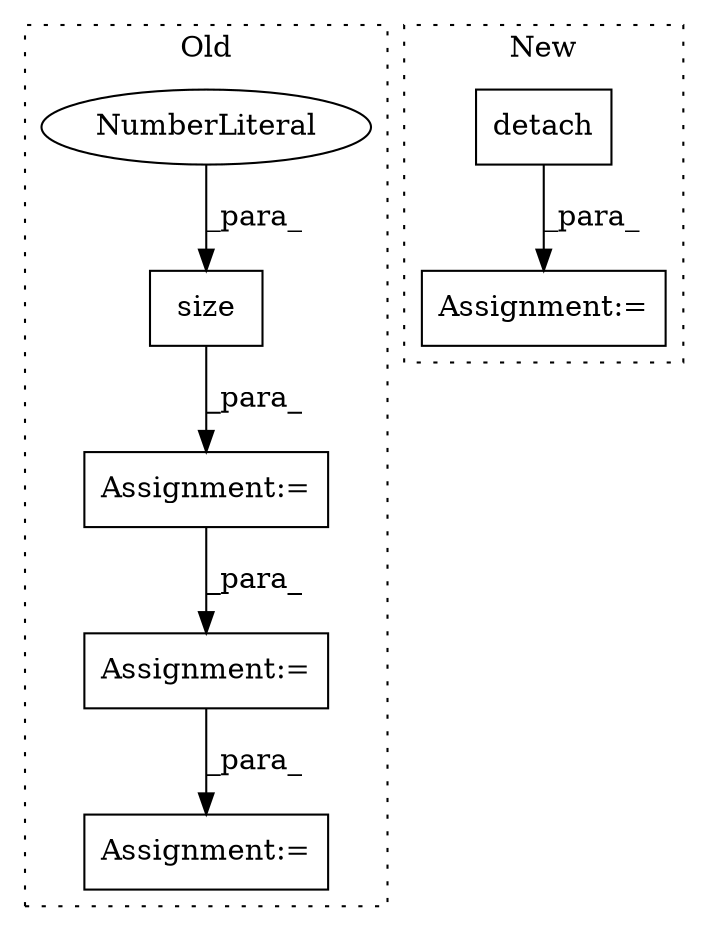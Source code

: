 digraph G {
subgraph cluster0 {
1 [label="size" a="32" s="733,739" l="5,1" shape="box"];
3 [label="Assignment:=" a="7" s="1127" l="1" shape="box"];
4 [label="NumberLiteral" a="34" s="738" l="1" shape="ellipse"];
6 [label="Assignment:=" a="7" s="713" l="1" shape="box"];
7 [label="Assignment:=" a="7" s="1005" l="1" shape="box"];
label = "Old";
style="dotted";
}
subgraph cluster1 {
2 [label="detach" a="32" s="2019" l="8" shape="box"];
5 [label="Assignment:=" a="7" s="2048" l="1" shape="box"];
label = "New";
style="dotted";
}
1 -> 6 [label="_para_"];
2 -> 5 [label="_para_"];
4 -> 1 [label="_para_"];
6 -> 7 [label="_para_"];
7 -> 3 [label="_para_"];
}